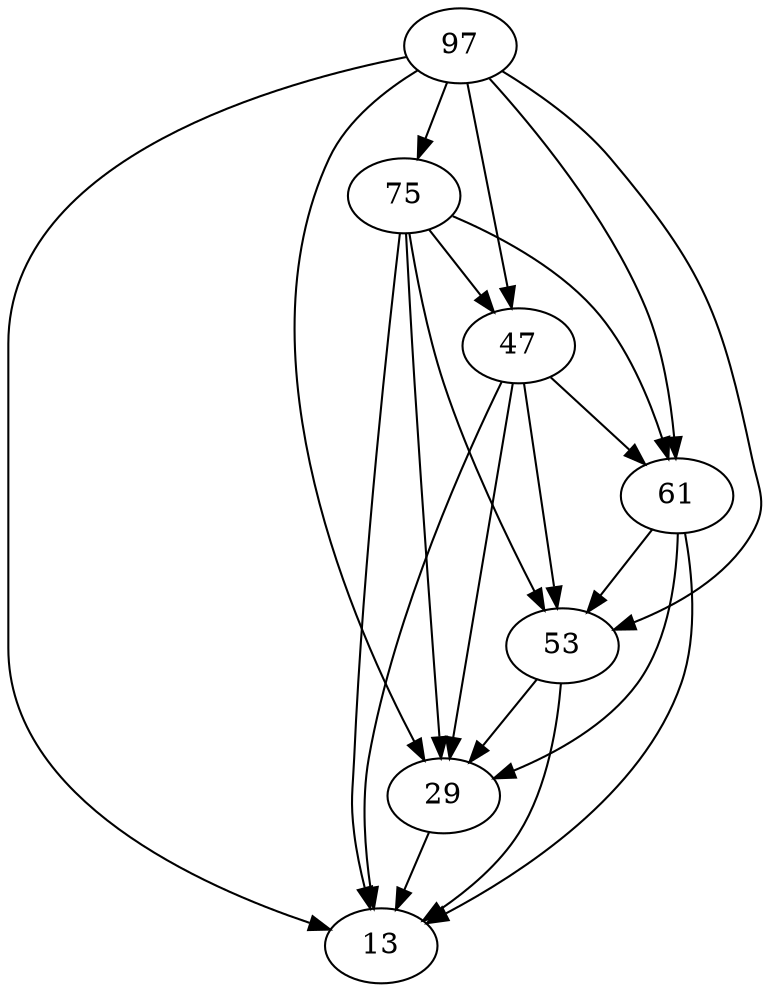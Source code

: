 digraph G {
    29 -> 13;
    53 -> 29;
    53 -> 13;
    97 -> 13;
    97 -> 61;
    97 -> 47;
    97 -> 29;
    97 -> 53;
    97 -> 75;
    47 -> 53;
    47 -> 13;
    47 -> 61;
    47 -> 29;
    61 -> 13;
    61 -> 53;
    61 -> 29;
    75 -> 29;
    75 -> 53;
    75 -> 47;
    75 -> 61;
    75 -> 13;
}
